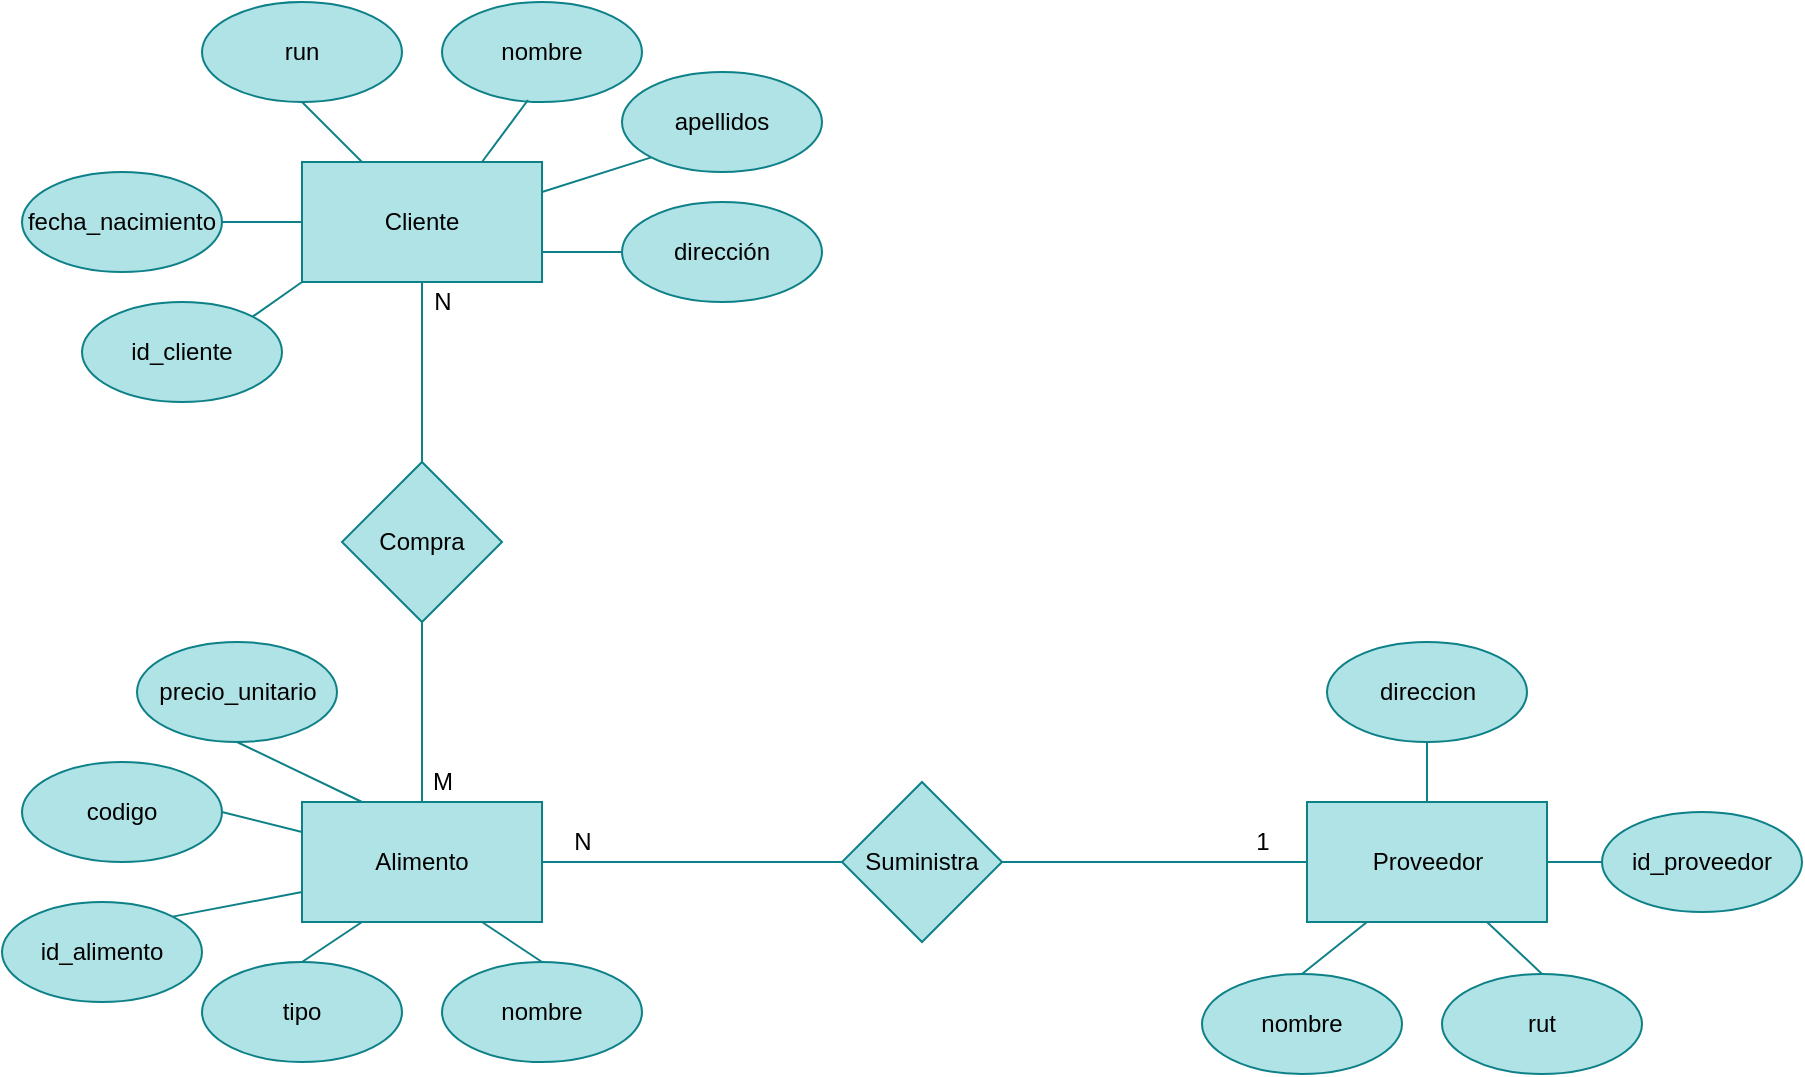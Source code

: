 <mxfile>
    <diagram id="s4FJnadS7thPeoM5v7Yt" name="Page-1">
        <mxGraphModel dx="820" dy="478" grid="1" gridSize="10" guides="1" tooltips="1" connect="1" arrows="1" fold="1" page="1" pageScale="1" pageWidth="1169" pageHeight="827" background="#ffffff" math="0" shadow="0">
            <root>
                <mxCell id="0"/>
                <mxCell id="1" parent="0"/>
                <mxCell id="2" value="&lt;font color=&quot;#000000&quot;&gt;Cliente&lt;/font&gt;" style="rounded=0;whiteSpace=wrap;html=1;fillColor=#b0e3e6;strokeColor=#0e8088;" vertex="1" parent="1">
                    <mxGeometry x="340" y="140" width="120" height="60" as="geometry"/>
                </mxCell>
                <mxCell id="3" value="&lt;font color=&quot;#000000&quot;&gt;run&lt;/font&gt;" style="ellipse;whiteSpace=wrap;html=1;fillColor=#b0e3e6;strokeColor=#0e8088;" vertex="1" parent="1">
                    <mxGeometry x="290" y="60" width="100" height="50" as="geometry"/>
                </mxCell>
                <mxCell id="4" value="&lt;font color=&quot;#000000&quot;&gt;nombre&lt;/font&gt;" style="ellipse;whiteSpace=wrap;html=1;fillColor=#b0e3e6;strokeColor=#0e8088;" vertex="1" parent="1">
                    <mxGeometry x="410" y="60" width="100" height="50" as="geometry"/>
                </mxCell>
                <mxCell id="5" value="&lt;font color=&quot;#000000&quot;&gt;apellidos&lt;/font&gt;" style="ellipse;whiteSpace=wrap;html=1;fillColor=#b0e3e6;strokeColor=#0e8088;" vertex="1" parent="1">
                    <mxGeometry x="500" y="95" width="100" height="50" as="geometry"/>
                </mxCell>
                <mxCell id="6" value="&lt;font color=&quot;#000000&quot;&gt;dirección&lt;/font&gt;" style="ellipse;whiteSpace=wrap;html=1;fillColor=#b0e3e6;strokeColor=#0e8088;" vertex="1" parent="1">
                    <mxGeometry x="500" y="160" width="100" height="50" as="geometry"/>
                </mxCell>
                <mxCell id="7" value="&lt;font color=&quot;#000000&quot;&gt;fecha_nacimiento&lt;/font&gt;" style="ellipse;whiteSpace=wrap;html=1;fillColor=#b0e3e6;strokeColor=#0e8088;" vertex="1" parent="1">
                    <mxGeometry x="200" y="145" width="100" height="50" as="geometry"/>
                </mxCell>
                <mxCell id="8" value="" style="endArrow=none;html=1;fontColor=#000000;fillColor=#b0e3e6;strokeColor=#0e8088;entryX=1;entryY=0.5;entryDx=0;entryDy=0;exitX=0;exitY=0.5;exitDx=0;exitDy=0;" edge="1" parent="1" source="2" target="7">
                    <mxGeometry width="50" height="50" relative="1" as="geometry">
                        <mxPoint x="290" y="380" as="sourcePoint"/>
                        <mxPoint x="340" y="330" as="targetPoint"/>
                    </mxGeometry>
                </mxCell>
                <mxCell id="9" value="" style="endArrow=none;html=1;fontColor=#000000;fillColor=#b0e3e6;strokeColor=#0e8088;entryX=0.5;entryY=1;entryDx=0;entryDy=0;exitX=0.25;exitY=0;exitDx=0;exitDy=0;" edge="1" parent="1" source="2" target="3">
                    <mxGeometry width="50" height="50" relative="1" as="geometry">
                        <mxPoint x="350" y="120" as="sourcePoint"/>
                        <mxPoint x="300" y="120" as="targetPoint"/>
                    </mxGeometry>
                </mxCell>
                <mxCell id="10" value="" style="endArrow=none;html=1;fontColor=#000000;fillColor=#b0e3e6;strokeColor=#0e8088;entryX=0.43;entryY=0.98;entryDx=0;entryDy=0;exitX=0.75;exitY=0;exitDx=0;exitDy=0;entryPerimeter=0;" edge="1" parent="1" source="2" target="4">
                    <mxGeometry width="50" height="50" relative="1" as="geometry">
                        <mxPoint x="450" y="104.5" as="sourcePoint"/>
                        <mxPoint x="400" y="104.5" as="targetPoint"/>
                    </mxGeometry>
                </mxCell>
                <mxCell id="11" value="" style="endArrow=none;html=1;fontColor=#000000;fillColor=#b0e3e6;strokeColor=#0e8088;entryX=1;entryY=0.25;entryDx=0;entryDy=0;exitX=0;exitY=1;exitDx=0;exitDy=0;" edge="1" parent="1" source="5" target="2">
                    <mxGeometry width="50" height="50" relative="1" as="geometry">
                        <mxPoint x="490" y="270" as="sourcePoint"/>
                        <mxPoint x="440" y="270" as="targetPoint"/>
                    </mxGeometry>
                </mxCell>
                <mxCell id="12" value="" style="endArrow=none;html=1;fontColor=#000000;fillColor=#b0e3e6;strokeColor=#0e8088;entryX=1;entryY=0.75;entryDx=0;entryDy=0;exitX=0;exitY=0.5;exitDx=0;exitDy=0;" edge="1" parent="1" source="6" target="2">
                    <mxGeometry width="50" height="50" relative="1" as="geometry">
                        <mxPoint x="550" y="260" as="sourcePoint"/>
                        <mxPoint x="500" y="260" as="targetPoint"/>
                    </mxGeometry>
                </mxCell>
                <mxCell id="13" value="&lt;font color=&quot;#000000&quot;&gt;Alimento&lt;/font&gt;" style="rounded=0;whiteSpace=wrap;html=1;fillColor=#b0e3e6;strokeColor=#0e8088;" vertex="1" parent="1">
                    <mxGeometry x="340" y="460" width="120" height="60" as="geometry"/>
                </mxCell>
                <mxCell id="14" value="&lt;font color=&quot;#000000&quot;&gt;codigo&lt;/font&gt;" style="ellipse;whiteSpace=wrap;html=1;fillColor=#b0e3e6;strokeColor=#0e8088;" vertex="1" parent="1">
                    <mxGeometry x="200" y="440" width="100" height="50" as="geometry"/>
                </mxCell>
                <mxCell id="15" value="&lt;font color=&quot;#000000&quot;&gt;nombre&lt;/font&gt;" style="ellipse;whiteSpace=wrap;html=1;fillColor=#b0e3e6;strokeColor=#0e8088;" vertex="1" parent="1">
                    <mxGeometry x="410" y="540" width="100" height="50" as="geometry"/>
                </mxCell>
                <mxCell id="16" value="&lt;font color=&quot;#000000&quot;&gt;precio_unitario&lt;/font&gt;" style="ellipse;whiteSpace=wrap;html=1;fillColor=#b0e3e6;strokeColor=#0e8088;" vertex="1" parent="1">
                    <mxGeometry x="257.5" y="380" width="100" height="50" as="geometry"/>
                </mxCell>
                <mxCell id="17" value="&lt;font color=&quot;#000000&quot;&gt;tipo&lt;/font&gt;" style="ellipse;whiteSpace=wrap;html=1;fillColor=#b0e3e6;strokeColor=#0e8088;" vertex="1" parent="1">
                    <mxGeometry x="290" y="540" width="100" height="50" as="geometry"/>
                </mxCell>
                <mxCell id="18" value="" style="endArrow=none;html=1;fontColor=#000000;fillColor=#b0e3e6;strokeColor=#0e8088;entryX=1;entryY=0.5;entryDx=0;entryDy=0;exitX=0;exitY=0.25;exitDx=0;exitDy=0;" edge="1" parent="1" source="13" target="14">
                    <mxGeometry width="50" height="50" relative="1" as="geometry">
                        <mxPoint x="327.5" y="370" as="sourcePoint"/>
                        <mxPoint x="287.5" y="370" as="targetPoint"/>
                    </mxGeometry>
                </mxCell>
                <mxCell id="19" value="" style="endArrow=none;html=1;fontColor=#000000;fillColor=#b0e3e6;strokeColor=#0e8088;entryX=0.5;entryY=0;entryDx=0;entryDy=0;exitX=0.75;exitY=1;exitDx=0;exitDy=0;" edge="1" parent="1" source="13" target="15">
                    <mxGeometry width="50" height="50" relative="1" as="geometry">
                        <mxPoint x="307.5" y="430" as="sourcePoint"/>
                        <mxPoint x="267.5" y="430" as="targetPoint"/>
                    </mxGeometry>
                </mxCell>
                <mxCell id="20" value="" style="endArrow=none;html=1;fontColor=#000000;fillColor=#b0e3e6;strokeColor=#0e8088;entryX=0.25;entryY=0;entryDx=0;entryDy=0;exitX=0.5;exitY=1;exitDx=0;exitDy=0;" edge="1" parent="1" source="16" target="13">
                    <mxGeometry width="50" height="50" relative="1" as="geometry">
                        <mxPoint x="567.5" y="410" as="sourcePoint"/>
                        <mxPoint x="527.5" y="410" as="targetPoint"/>
                    </mxGeometry>
                </mxCell>
                <mxCell id="21" value="" style="endArrow=none;html=1;fontColor=#000000;fillColor=#b0e3e6;strokeColor=#0e8088;exitX=0.25;exitY=1;exitDx=0;exitDy=0;entryX=0.5;entryY=0;entryDx=0;entryDy=0;" edge="1" parent="1" source="13" target="17">
                    <mxGeometry width="50" height="50" relative="1" as="geometry">
                        <mxPoint x="507.5" y="543" as="sourcePoint"/>
                        <mxPoint x="407.5" y="543" as="targetPoint"/>
                    </mxGeometry>
                </mxCell>
                <mxCell id="22" value="&lt;font color=&quot;#000000&quot;&gt;Compra&lt;/font&gt;" style="rhombus;whiteSpace=wrap;html=1;fillColor=#b0e3e6;strokeColor=#0e8088;" vertex="1" parent="1">
                    <mxGeometry x="360" y="290" width="80" height="80" as="geometry"/>
                </mxCell>
                <mxCell id="23" value="" style="endArrow=none;html=1;fontColor=#000000;fillColor=#b0e3e6;strokeColor=#0e8088;entryX=0.5;entryY=1;entryDx=0;entryDy=0;exitX=0.5;exitY=0;exitDx=0;exitDy=0;" edge="1" parent="1" source="22" target="2">
                    <mxGeometry width="50" height="50" relative="1" as="geometry">
                        <mxPoint x="290" y="330" as="sourcePoint"/>
                        <mxPoint x="340" y="280" as="targetPoint"/>
                    </mxGeometry>
                </mxCell>
                <mxCell id="24" value="" style="endArrow=none;html=1;fontColor=#000000;fillColor=#b0e3e6;strokeColor=#0e8088;entryX=0.5;entryY=1;entryDx=0;entryDy=0;exitX=0.5;exitY=0;exitDx=0;exitDy=0;" edge="1" parent="1" source="13" target="22">
                    <mxGeometry width="50" height="50" relative="1" as="geometry">
                        <mxPoint x="510" y="430" as="sourcePoint"/>
                        <mxPoint x="510" y="340" as="targetPoint"/>
                    </mxGeometry>
                </mxCell>
                <mxCell id="25" value="N" style="text;html=1;align=center;verticalAlign=middle;resizable=0;points=[];autosize=1;strokeColor=none;fillColor=none;fontColor=#000000;" vertex="1" parent="1">
                    <mxGeometry x="400" y="200" width="20" height="20" as="geometry"/>
                </mxCell>
                <mxCell id="26" value="M" style="text;html=1;align=center;verticalAlign=middle;resizable=0;points=[];autosize=1;strokeColor=none;fillColor=none;fontColor=#000000;" vertex="1" parent="1">
                    <mxGeometry x="395" y="440" width="30" height="20" as="geometry"/>
                </mxCell>
                <mxCell id="27" value="&lt;font color=&quot;#000000&quot;&gt;Proveedor&lt;/font&gt;" style="rounded=0;whiteSpace=wrap;html=1;fillColor=#b0e3e6;strokeColor=#0e8088;" vertex="1" parent="1">
                    <mxGeometry x="842.5" y="460" width="120" height="60" as="geometry"/>
                </mxCell>
                <mxCell id="28" value="&lt;font color=&quot;#000000&quot;&gt;rut&lt;/font&gt;" style="ellipse;whiteSpace=wrap;html=1;fillColor=#b0e3e6;strokeColor=#0e8088;" vertex="1" parent="1">
                    <mxGeometry x="910" y="546" width="100" height="50" as="geometry"/>
                </mxCell>
                <mxCell id="29" value="&lt;font color=&quot;#000000&quot;&gt;id_proveedor&lt;/font&gt;" style="ellipse;whiteSpace=wrap;html=1;fillColor=#b0e3e6;strokeColor=#0e8088;" vertex="1" parent="1">
                    <mxGeometry x="990" y="465" width="100" height="50" as="geometry"/>
                </mxCell>
                <mxCell id="30" value="&lt;font color=&quot;#000000&quot;&gt;nombre&lt;/font&gt;" style="ellipse;whiteSpace=wrap;html=1;fillColor=#b0e3e6;strokeColor=#0e8088;" vertex="1" parent="1">
                    <mxGeometry x="790" y="546" width="100" height="50" as="geometry"/>
                </mxCell>
                <mxCell id="31" value="" style="endArrow=none;html=1;fontColor=#000000;fillColor=#b0e3e6;strokeColor=#0e8088;entryX=0.5;entryY=1;entryDx=0;entryDy=0;exitX=0.5;exitY=0;exitDx=0;exitDy=0;" edge="1" parent="1" source="27" target="36">
                    <mxGeometry width="50" height="50" relative="1" as="geometry">
                        <mxPoint x="830" y="366" as="sourcePoint"/>
                        <mxPoint x="805" y="486" as="targetPoint"/>
                    </mxGeometry>
                </mxCell>
                <mxCell id="32" value="" style="endArrow=none;html=1;fontColor=#000000;fillColor=#b0e3e6;strokeColor=#0e8088;entryX=0.5;entryY=0;entryDx=0;entryDy=0;exitX=0.75;exitY=1;exitDx=0;exitDy=0;" edge="1" parent="1" source="27" target="28">
                    <mxGeometry width="50" height="50" relative="1" as="geometry">
                        <mxPoint x="810" y="426" as="sourcePoint"/>
                        <mxPoint x="770" y="426" as="targetPoint"/>
                    </mxGeometry>
                </mxCell>
                <mxCell id="33" value="" style="endArrow=none;html=1;fontColor=#000000;fillColor=#b0e3e6;strokeColor=#0e8088;entryX=1;entryY=0.5;entryDx=0;entryDy=0;exitX=0;exitY=0.5;exitDx=0;exitDy=0;" edge="1" parent="1" source="29" target="27">
                    <mxGeometry width="50" height="50" relative="1" as="geometry">
                        <mxPoint x="1070" y="406" as="sourcePoint"/>
                        <mxPoint x="1030" y="406" as="targetPoint"/>
                    </mxGeometry>
                </mxCell>
                <mxCell id="34" value="" style="endArrow=none;html=1;fontColor=#000000;fillColor=#b0e3e6;strokeColor=#0e8088;exitX=0.25;exitY=1;exitDx=0;exitDy=0;entryX=0.5;entryY=0;entryDx=0;entryDy=0;" edge="1" parent="1" source="27" target="30">
                    <mxGeometry width="50" height="50" relative="1" as="geometry">
                        <mxPoint x="1010" y="539" as="sourcePoint"/>
                        <mxPoint x="910" y="539" as="targetPoint"/>
                    </mxGeometry>
                </mxCell>
                <mxCell id="36" value="&lt;font color=&quot;#000000&quot;&gt;direccion&lt;/font&gt;" style="ellipse;whiteSpace=wrap;html=1;fillColor=#b0e3e6;strokeColor=#0e8088;" vertex="1" parent="1">
                    <mxGeometry x="852.5" y="380" width="100" height="50" as="geometry"/>
                </mxCell>
                <mxCell id="37" value="&lt;font color=&quot;#000000&quot;&gt;Suministra&lt;/font&gt;" style="rhombus;whiteSpace=wrap;html=1;fillColor=#b0e3e6;strokeColor=#0e8088;" vertex="1" parent="1">
                    <mxGeometry x="610" y="450" width="80" height="80" as="geometry"/>
                </mxCell>
                <mxCell id="38" value="" style="endArrow=none;html=1;fontColor=#000000;fillColor=#b0e3e6;strokeColor=#0e8088;entryX=0;entryY=0.5;entryDx=0;entryDy=0;exitX=1;exitY=0.5;exitDx=0;exitDy=0;" edge="1" parent="1" source="13" target="37">
                    <mxGeometry width="50" height="50" relative="1" as="geometry">
                        <mxPoint x="549.5" y="515" as="sourcePoint"/>
                        <mxPoint x="549.5" y="425" as="targetPoint"/>
                    </mxGeometry>
                </mxCell>
                <mxCell id="39" value="" style="endArrow=none;html=1;fontColor=#000000;fillColor=#b0e3e6;strokeColor=#0e8088;entryX=0;entryY=0.5;entryDx=0;entryDy=0;exitX=1;exitY=0.5;exitDx=0;exitDy=0;" edge="1" parent="1" source="37" target="27">
                    <mxGeometry width="50" height="50" relative="1" as="geometry">
                        <mxPoint x="530" y="559" as="sourcePoint"/>
                        <mxPoint x="680" y="559" as="targetPoint"/>
                    </mxGeometry>
                </mxCell>
                <mxCell id="40" value="1" style="text;html=1;align=center;verticalAlign=middle;resizable=0;points=[];autosize=1;strokeColor=none;fillColor=none;fontColor=#000000;" vertex="1" parent="1">
                    <mxGeometry x="810" y="470" width="20" height="20" as="geometry"/>
                </mxCell>
                <mxCell id="41" value="N" style="text;html=1;align=center;verticalAlign=middle;resizable=0;points=[];autosize=1;strokeColor=none;fillColor=none;fontColor=#000000;" vertex="1" parent="1">
                    <mxGeometry x="470" y="470" width="20" height="20" as="geometry"/>
                </mxCell>
                <mxCell id="42" value="&lt;font color=&quot;#000000&quot;&gt;id_cliente&lt;/font&gt;" style="ellipse;whiteSpace=wrap;html=1;fillColor=#b0e3e6;strokeColor=#0e8088;" vertex="1" parent="1">
                    <mxGeometry x="230" y="210" width="100" height="50" as="geometry"/>
                </mxCell>
                <mxCell id="43" value="" style="endArrow=none;html=1;fontColor=#000000;fillColor=#b0e3e6;strokeColor=#0e8088;entryX=1;entryY=0;entryDx=0;entryDy=0;exitX=0;exitY=1;exitDx=0;exitDy=0;" edge="1" parent="1" source="2" target="42">
                    <mxGeometry width="50" height="50" relative="1" as="geometry">
                        <mxPoint x="390" y="260" as="sourcePoint"/>
                        <mxPoint x="350" y="260" as="targetPoint"/>
                    </mxGeometry>
                </mxCell>
                <mxCell id="45" value="&lt;font color=&quot;#000000&quot;&gt;id_alimento&lt;/font&gt;" style="ellipse;whiteSpace=wrap;html=1;fillColor=#b0e3e6;strokeColor=#0e8088;" vertex="1" parent="1">
                    <mxGeometry x="190" y="510" width="100" height="50" as="geometry"/>
                </mxCell>
                <mxCell id="46" value="" style="endArrow=none;html=1;fontColor=#000000;fillColor=#b0e3e6;strokeColor=#0e8088;entryX=1;entryY=0;entryDx=0;entryDy=0;exitX=0;exitY=0.75;exitDx=0;exitDy=0;" edge="1" parent="1" source="13" target="45">
                    <mxGeometry width="50" height="50" relative="1" as="geometry">
                        <mxPoint x="350" y="485" as="sourcePoint"/>
                        <mxPoint x="310" y="475" as="targetPoint"/>
                    </mxGeometry>
                </mxCell>
            </root>
        </mxGraphModel>
    </diagram>
</mxfile>